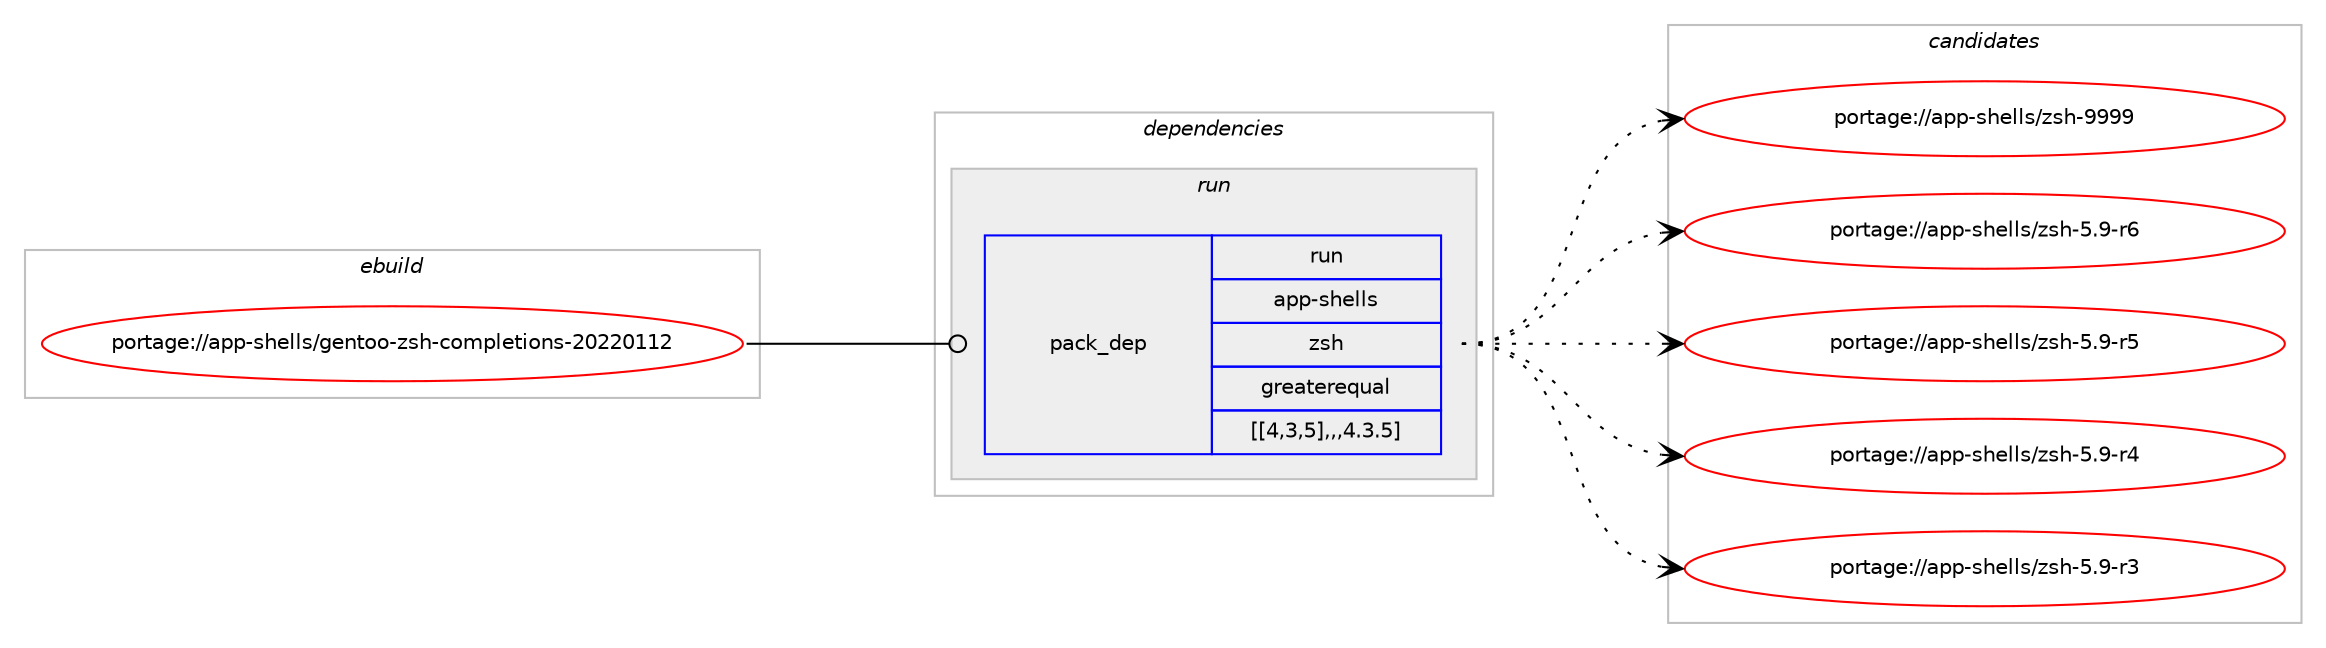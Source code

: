 digraph prolog {

# *************
# Graph options
# *************

newrank=true;
concentrate=true;
compound=true;
graph [rankdir=LR,fontname=Helvetica,fontsize=10,ranksep=1.5];#, ranksep=2.5, nodesep=0.2];
edge  [arrowhead=vee];
node  [fontname=Helvetica,fontsize=10];

# **********
# The ebuild
# **********

subgraph cluster_leftcol {
color=gray;
label=<<i>ebuild</i>>;
id [label="portage://app-shells/gentoo-zsh-completions-20220112", color=red, width=4, href="../app-shells/gentoo-zsh-completions-20220112.svg"];
}

# ****************
# The dependencies
# ****************

subgraph cluster_midcol {
color=gray;
label=<<i>dependencies</i>>;
subgraph cluster_compile {
fillcolor="#eeeeee";
style=filled;
label=<<i>compile</i>>;
}
subgraph cluster_compileandrun {
fillcolor="#eeeeee";
style=filled;
label=<<i>compile and run</i>>;
}
subgraph cluster_run {
fillcolor="#eeeeee";
style=filled;
label=<<i>run</i>>;
subgraph pack37349 {
dependency52417 [label=<<TABLE BORDER="0" CELLBORDER="1" CELLSPACING="0" CELLPADDING="4" WIDTH="220"><TR><TD ROWSPAN="6" CELLPADDING="30">pack_dep</TD></TR><TR><TD WIDTH="110">run</TD></TR><TR><TD>app-shells</TD></TR><TR><TD>zsh</TD></TR><TR><TD>greaterequal</TD></TR><TR><TD>[[4,3,5],,,4.3.5]</TD></TR></TABLE>>, shape=none, color=blue];
}
id:e -> dependency52417:w [weight=20,style="solid",arrowhead="odot"];
}
}

# **************
# The candidates
# **************

subgraph cluster_choices {
rank=same;
color=gray;
label=<<i>candidates</i>>;

subgraph choice37349 {
color=black;
nodesep=1;
choice9711211245115104101108108115471221151044557575757 [label="portage://app-shells/zsh-9999", color=red, width=4,href="../app-shells/zsh-9999.svg"];
choice971121124511510410110810811547122115104455346574511454 [label="portage://app-shells/zsh-5.9-r6", color=red, width=4,href="../app-shells/zsh-5.9-r6.svg"];
choice971121124511510410110810811547122115104455346574511453 [label="portage://app-shells/zsh-5.9-r5", color=red, width=4,href="../app-shells/zsh-5.9-r5.svg"];
choice971121124511510410110810811547122115104455346574511452 [label="portage://app-shells/zsh-5.9-r4", color=red, width=4,href="../app-shells/zsh-5.9-r4.svg"];
choice971121124511510410110810811547122115104455346574511451 [label="portage://app-shells/zsh-5.9-r3", color=red, width=4,href="../app-shells/zsh-5.9-r3.svg"];
dependency52417:e -> choice9711211245115104101108108115471221151044557575757:w [style=dotted,weight="100"];
dependency52417:e -> choice971121124511510410110810811547122115104455346574511454:w [style=dotted,weight="100"];
dependency52417:e -> choice971121124511510410110810811547122115104455346574511453:w [style=dotted,weight="100"];
dependency52417:e -> choice971121124511510410110810811547122115104455346574511452:w [style=dotted,weight="100"];
dependency52417:e -> choice971121124511510410110810811547122115104455346574511451:w [style=dotted,weight="100"];
}
}

}
